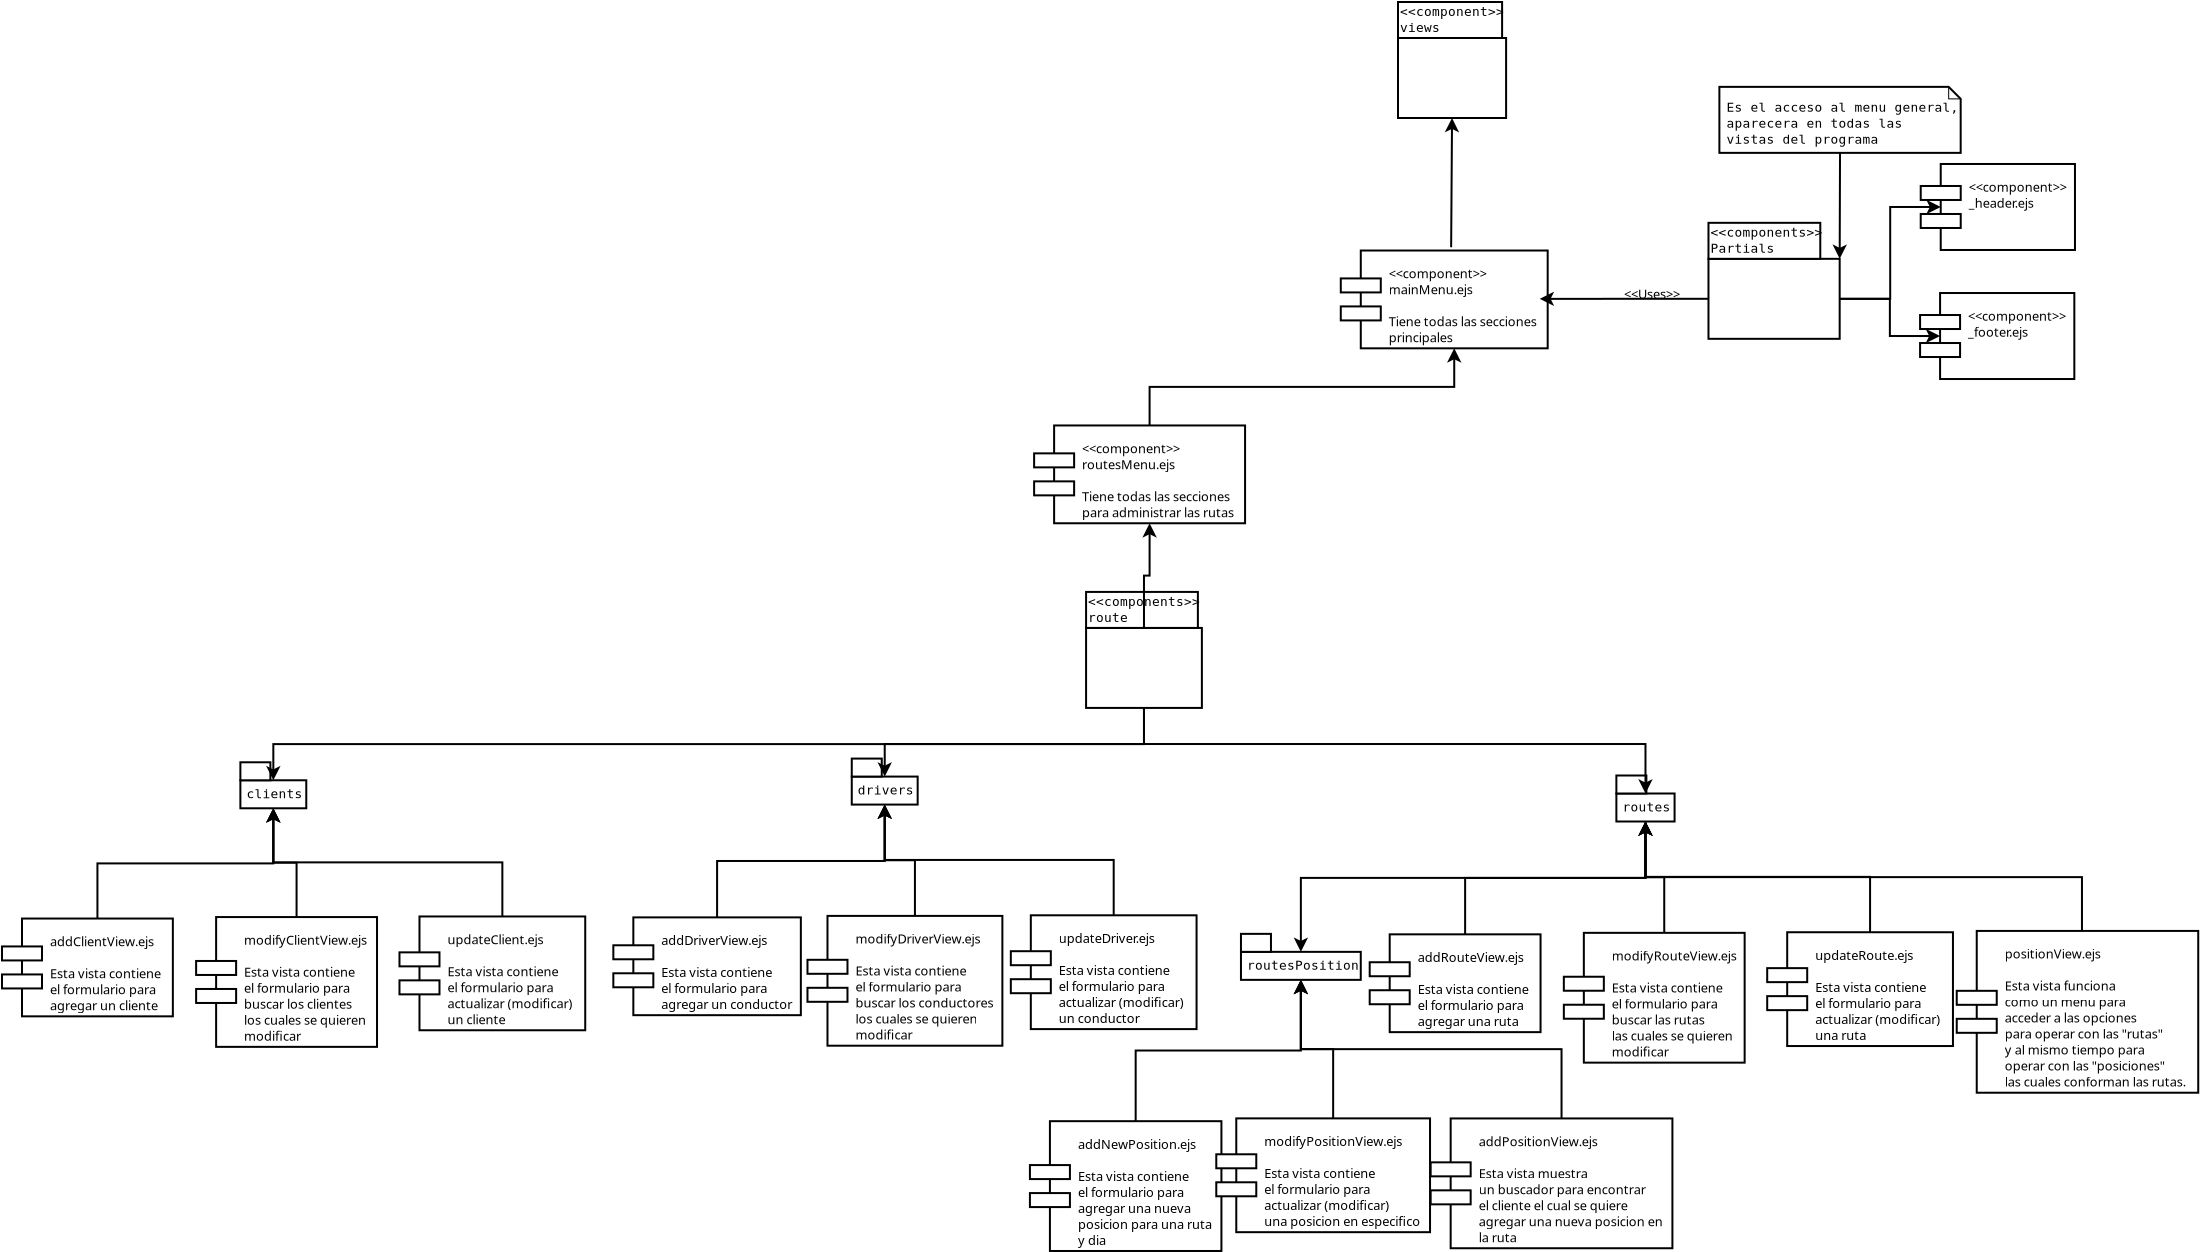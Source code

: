<?xml version="1.0" encoding="UTF-8"?>
<dia:diagram xmlns:dia="http://www.lysator.liu.se/~alla/dia/">
  <dia:layer name="Fondo" visible="true" active="true">
    <dia:object type="UML - Component" version="0" id="O0">
      <dia:attribute name="obj_pos">
        <dia:point val="37.63,5.132"/>
      </dia:attribute>
      <dia:attribute name="obj_bb">
        <dia:rectangle val="37.58,5.082;47.627,10.015"/>
      </dia:attribute>
      <dia:attribute name="meta">
        <dia:composite type="dict"/>
      </dia:attribute>
      <dia:attribute name="elem_corner">
        <dia:point val="37.63,5.132"/>
      </dia:attribute>
      <dia:attribute name="elem_width">
        <dia:real val="9.947"/>
      </dia:attribute>
      <dia:attribute name="elem_height">
        <dia:real val="4.832"/>
      </dia:attribute>
      <dia:attribute name="line_colour">
        <dia:color val="#000000"/>
      </dia:attribute>
      <dia:attribute name="fill_colour">
        <dia:color val="#ffffff"/>
      </dia:attribute>
      <dia:attribute name="stereotype">
        <dia:string>#component#</dia:string>
      </dia:attribute>
      <dia:attribute name="text">
        <dia:composite type="text">
          <dia:attribute name="string">
            <dia:string>#mainMenu.ejs

Tiene todas las secciones
principales#</dia:string>
          </dia:attribute>
          <dia:attribute name="font">
            <dia:font family="sans" style="0" name="Helvetica"/>
          </dia:attribute>
          <dia:attribute name="height">
            <dia:real val="0.8"/>
          </dia:attribute>
          <dia:attribute name="pos">
            <dia:point val="40.03,7.272"/>
          </dia:attribute>
          <dia:attribute name="color">
            <dia:color val="#000000"/>
          </dia:attribute>
          <dia:attribute name="alignment">
            <dia:enum val="0"/>
          </dia:attribute>
        </dia:composite>
      </dia:attribute>
    </dia:object>
    <dia:object type="Standard - ZigZagLine" version="1" id="O1">
      <dia:attribute name="obj_pos">
        <dia:point val="27.807,13.879"/>
      </dia:attribute>
      <dia:attribute name="obj_bb">
        <dia:rectangle val="27.757,9.853;43.465,13.929"/>
      </dia:attribute>
      <dia:attribute name="orth_points">
        <dia:point val="27.807,13.879"/>
        <dia:point val="27.807,11.922"/>
        <dia:point val="43.103,11.922"/>
        <dia:point val="43.103,9.965"/>
      </dia:attribute>
      <dia:attribute name="orth_orient">
        <dia:enum val="1"/>
        <dia:enum val="0"/>
        <dia:enum val="1"/>
      </dia:attribute>
      <dia:attribute name="autorouting">
        <dia:boolean val="true"/>
      </dia:attribute>
      <dia:attribute name="end_arrow">
        <dia:enum val="22"/>
      </dia:attribute>
      <dia:attribute name="end_arrow_length">
        <dia:real val="0.5"/>
      </dia:attribute>
      <dia:attribute name="end_arrow_width">
        <dia:real val="0.5"/>
      </dia:attribute>
      <dia:connections>
        <dia:connection handle="0" to="O18" connection="1"/>
        <dia:connection handle="1" to="O0" connection="6"/>
      </dia:connections>
    </dia:object>
    <dia:object type="UML - LargePackage" version="0" id="O2">
      <dia:attribute name="obj_pos">
        <dia:point val="56.015,5.547"/>
      </dia:attribute>
      <dia:attribute name="obj_bb">
        <dia:rectangle val="55.965,3.697;62.625,9.597"/>
      </dia:attribute>
      <dia:attribute name="meta">
        <dia:composite type="dict"/>
      </dia:attribute>
      <dia:attribute name="elem_corner">
        <dia:point val="56.015,5.547"/>
      </dia:attribute>
      <dia:attribute name="elem_width">
        <dia:real val="6.56"/>
      </dia:attribute>
      <dia:attribute name="elem_height">
        <dia:real val="4"/>
      </dia:attribute>
      <dia:attribute name="line_width">
        <dia:real val="0.1"/>
      </dia:attribute>
      <dia:attribute name="line_colour">
        <dia:color val="#000000"/>
      </dia:attribute>
      <dia:attribute name="fill_colour">
        <dia:color val="#ffffff"/>
      </dia:attribute>
      <dia:attribute name="text_colour">
        <dia:color val="#000000"/>
      </dia:attribute>
      <dia:attribute name="stereotype">
        <dia:string>#components#</dia:string>
      </dia:attribute>
      <dia:attribute name="name">
        <dia:string>#Partials#</dia:string>
      </dia:attribute>
    </dia:object>
    <dia:object type="Standard - ZigZagLine" version="1" id="O3">
      <dia:attribute name="obj_pos">
        <dia:point val="62.575,7.547"/>
      </dia:attribute>
      <dia:attribute name="obj_bb">
        <dia:rectangle val="62.525,2.593;67.739,7.597"/>
      </dia:attribute>
      <dia:attribute name="orth_points">
        <dia:point val="62.575,7.547"/>
        <dia:point val="65.101,7.547"/>
        <dia:point val="65.101,2.955"/>
        <dia:point val="67.627,2.955"/>
      </dia:attribute>
      <dia:attribute name="orth_orient">
        <dia:enum val="0"/>
        <dia:enum val="1"/>
        <dia:enum val="0"/>
      </dia:attribute>
      <dia:attribute name="autorouting">
        <dia:boolean val="true"/>
      </dia:attribute>
      <dia:attribute name="end_arrow">
        <dia:enum val="22"/>
      </dia:attribute>
      <dia:attribute name="end_arrow_length">
        <dia:real val="0.5"/>
      </dia:attribute>
      <dia:attribute name="end_arrow_width">
        <dia:real val="0.5"/>
      </dia:attribute>
      <dia:connections>
        <dia:connection handle="0" to="O2" connection="4"/>
        <dia:connection handle="1" to="O5" connection="3"/>
      </dia:connections>
    </dia:object>
    <dia:object type="Standard - ZigZagLine" version="1" id="O4">
      <dia:attribute name="obj_pos">
        <dia:point val="62.575,7.547"/>
      </dia:attribute>
      <dia:attribute name="obj_bb">
        <dia:rectangle val="62.525,7.497;67.707,9.769"/>
      </dia:attribute>
      <dia:attribute name="orth_points">
        <dia:point val="62.575,7.547"/>
        <dia:point val="65.085,7.547"/>
        <dia:point val="65.085,9.407"/>
        <dia:point val="67.595,9.407"/>
      </dia:attribute>
      <dia:attribute name="orth_orient">
        <dia:enum val="0"/>
        <dia:enum val="1"/>
        <dia:enum val="0"/>
      </dia:attribute>
      <dia:attribute name="autorouting">
        <dia:boolean val="true"/>
      </dia:attribute>
      <dia:attribute name="end_arrow">
        <dia:enum val="22"/>
      </dia:attribute>
      <dia:attribute name="end_arrow_length">
        <dia:real val="0.5"/>
      </dia:attribute>
      <dia:attribute name="end_arrow_width">
        <dia:real val="0.5"/>
      </dia:attribute>
      <dia:connections>
        <dia:connection handle="0" to="O2" connection="4"/>
        <dia:connection handle="1" to="O6" connection="3"/>
      </dia:connections>
    </dia:object>
    <dia:object type="UML - Component" version="0" id="O5">
      <dia:attribute name="obj_pos">
        <dia:point val="66.627,0.805"/>
      </dia:attribute>
      <dia:attribute name="obj_bb">
        <dia:rectangle val="66.577,0.755;74.487,5.155"/>
      </dia:attribute>
      <dia:attribute name="meta">
        <dia:composite type="dict"/>
      </dia:attribute>
      <dia:attribute name="elem_corner">
        <dia:point val="66.627,0.805"/>
      </dia:attribute>
      <dia:attribute name="elem_width">
        <dia:real val="7.81"/>
      </dia:attribute>
      <dia:attribute name="elem_height">
        <dia:real val="4.3"/>
      </dia:attribute>
      <dia:attribute name="line_colour">
        <dia:color val="#000000"/>
      </dia:attribute>
      <dia:attribute name="fill_colour">
        <dia:color val="#ffffff"/>
      </dia:attribute>
      <dia:attribute name="stereotype">
        <dia:string>#component#</dia:string>
      </dia:attribute>
      <dia:attribute name="text">
        <dia:composite type="text">
          <dia:attribute name="string">
            <dia:string>#_header.ejs#</dia:string>
          </dia:attribute>
          <dia:attribute name="font">
            <dia:font family="sans" style="0" name="Helvetica"/>
          </dia:attribute>
          <dia:attribute name="height">
            <dia:real val="0.8"/>
          </dia:attribute>
          <dia:attribute name="pos">
            <dia:point val="69.027,2.945"/>
          </dia:attribute>
          <dia:attribute name="color">
            <dia:color val="#000000"/>
          </dia:attribute>
          <dia:attribute name="alignment">
            <dia:enum val="0"/>
          </dia:attribute>
        </dia:composite>
      </dia:attribute>
    </dia:object>
    <dia:object type="UML - Component" version="0" id="O6">
      <dia:attribute name="obj_pos">
        <dia:point val="66.595,7.257"/>
      </dia:attribute>
      <dia:attribute name="obj_bb">
        <dia:rectangle val="66.545,7.207;74.455,11.607"/>
      </dia:attribute>
      <dia:attribute name="meta">
        <dia:composite type="dict"/>
      </dia:attribute>
      <dia:attribute name="elem_corner">
        <dia:point val="66.595,7.257"/>
      </dia:attribute>
      <dia:attribute name="elem_width">
        <dia:real val="7.81"/>
      </dia:attribute>
      <dia:attribute name="elem_height">
        <dia:real val="4.3"/>
      </dia:attribute>
      <dia:attribute name="line_colour">
        <dia:color val="#000000"/>
      </dia:attribute>
      <dia:attribute name="fill_colour">
        <dia:color val="#ffffff"/>
      </dia:attribute>
      <dia:attribute name="stereotype">
        <dia:string>#component#</dia:string>
      </dia:attribute>
      <dia:attribute name="text">
        <dia:composite type="text">
          <dia:attribute name="string">
            <dia:string>#_footer.ejs#</dia:string>
          </dia:attribute>
          <dia:attribute name="font">
            <dia:font family="sans" style="0" name="Helvetica"/>
          </dia:attribute>
          <dia:attribute name="height">
            <dia:real val="0.8"/>
          </dia:attribute>
          <dia:attribute name="pos">
            <dia:point val="68.995,9.397"/>
          </dia:attribute>
          <dia:attribute name="color">
            <dia:color val="#000000"/>
          </dia:attribute>
          <dia:attribute name="alignment">
            <dia:enum val="0"/>
          </dia:attribute>
        </dia:composite>
      </dia:attribute>
    </dia:object>
    <dia:object type="Standard - Line" version="0" id="O7">
      <dia:attribute name="obj_pos">
        <dia:point val="56.015,7.547"/>
      </dia:attribute>
      <dia:attribute name="obj_bb">
        <dia:rectangle val="47.465,7.186;56.065,7.91"/>
      </dia:attribute>
      <dia:attribute name="conn_endpoints">
        <dia:point val="56.015,7.547"/>
        <dia:point val="47.577,7.548"/>
      </dia:attribute>
      <dia:attribute name="numcp">
        <dia:int val="1"/>
      </dia:attribute>
      <dia:attribute name="end_arrow">
        <dia:enum val="22"/>
      </dia:attribute>
      <dia:attribute name="end_arrow_length">
        <dia:real val="0.5"/>
      </dia:attribute>
      <dia:attribute name="end_arrow_width">
        <dia:real val="0.5"/>
      </dia:attribute>
      <dia:connections>
        <dia:connection handle="0" to="O2" connection="3"/>
        <dia:connection handle="1" to="O0" connection="4"/>
      </dia:connections>
    </dia:object>
    <dia:object type="UML - Note" version="0" id="O8">
      <dia:attribute name="obj_pos">
        <dia:point val="56.56,-3.05"/>
      </dia:attribute>
      <dia:attribute name="obj_bb">
        <dia:rectangle val="56.51,-3.1;68.675,0.3"/>
      </dia:attribute>
      <dia:attribute name="meta">
        <dia:composite type="dict"/>
      </dia:attribute>
      <dia:attribute name="elem_corner">
        <dia:point val="56.56,-3.05"/>
      </dia:attribute>
      <dia:attribute name="elem_width">
        <dia:real val="12.065"/>
      </dia:attribute>
      <dia:attribute name="elem_height">
        <dia:real val="3.3"/>
      </dia:attribute>
      <dia:attribute name="line_width">
        <dia:real val="0.1"/>
      </dia:attribute>
      <dia:attribute name="line_colour">
        <dia:color val="#000000"/>
      </dia:attribute>
      <dia:attribute name="fill_colour">
        <dia:color val="#ffffff"/>
      </dia:attribute>
      <dia:attribute name="text">
        <dia:composite type="text">
          <dia:attribute name="string">
            <dia:string>#Es el acceso al menu general,
aparecera en todas las 
vistas del programa#</dia:string>
          </dia:attribute>
          <dia:attribute name="font">
            <dia:font family="monospace" style="0" name="Courier"/>
          </dia:attribute>
          <dia:attribute name="height">
            <dia:real val="0.8"/>
          </dia:attribute>
          <dia:attribute name="pos">
            <dia:point val="56.91,-1.868"/>
          </dia:attribute>
          <dia:attribute name="color">
            <dia:color val="#000000"/>
          </dia:attribute>
          <dia:attribute name="alignment">
            <dia:enum val="0"/>
          </dia:attribute>
        </dia:composite>
      </dia:attribute>
    </dia:object>
    <dia:object type="Standard - Line" version="0" id="O9">
      <dia:attribute name="obj_pos">
        <dia:point val="62.592,0.25"/>
      </dia:attribute>
      <dia:attribute name="obj_bb">
        <dia:rectangle val="62.215,0.2;62.939,5.659"/>
      </dia:attribute>
      <dia:attribute name="conn_endpoints">
        <dia:point val="62.592,0.25"/>
        <dia:point val="62.575,5.547"/>
      </dia:attribute>
      <dia:attribute name="numcp">
        <dia:int val="1"/>
      </dia:attribute>
      <dia:attribute name="end_arrow">
        <dia:enum val="22"/>
      </dia:attribute>
      <dia:attribute name="end_arrow_length">
        <dia:real val="0.5"/>
      </dia:attribute>
      <dia:attribute name="end_arrow_width">
        <dia:real val="0.5"/>
      </dia:attribute>
      <dia:connections>
        <dia:connection handle="0" to="O8" connection="6"/>
        <dia:connection handle="1" to="O2" connection="2"/>
      </dia:connections>
    </dia:object>
    <dia:object type="UML - LargePackage" version="0" id="O10">
      <dia:attribute name="obj_pos">
        <dia:point val="24.895,24.002"/>
      </dia:attribute>
      <dia:attribute name="obj_bb">
        <dia:rectangle val="24.845,22.152;30.735,28.052"/>
      </dia:attribute>
      <dia:attribute name="meta">
        <dia:composite type="dict"/>
      </dia:attribute>
      <dia:attribute name="elem_corner">
        <dia:point val="24.895,24.002"/>
      </dia:attribute>
      <dia:attribute name="elem_width">
        <dia:real val="5.79"/>
      </dia:attribute>
      <dia:attribute name="elem_height">
        <dia:real val="4"/>
      </dia:attribute>
      <dia:attribute name="line_width">
        <dia:real val="0.1"/>
      </dia:attribute>
      <dia:attribute name="line_colour">
        <dia:color val="#000000"/>
      </dia:attribute>
      <dia:attribute name="fill_colour">
        <dia:color val="#ffffff"/>
      </dia:attribute>
      <dia:attribute name="text_colour">
        <dia:color val="#000000"/>
      </dia:attribute>
      <dia:attribute name="stereotype">
        <dia:string>#components#</dia:string>
      </dia:attribute>
      <dia:attribute name="name">
        <dia:string>#route#</dia:string>
      </dia:attribute>
    </dia:object>
    <dia:object type="Standard - Text" version="1" id="O11">
      <dia:attribute name="obj_pos">
        <dia:point val="51.796,7.548"/>
      </dia:attribute>
      <dia:attribute name="obj_bb">
        <dia:rectangle val="51.796,6.908;54.983,7.68"/>
      </dia:attribute>
      <dia:attribute name="text">
        <dia:composite type="text">
          <dia:attribute name="string">
            <dia:string>#&lt;&lt;Uses&gt;&gt;#</dia:string>
          </dia:attribute>
          <dia:attribute name="font">
            <dia:font family="sans" style="0" name="Helvetica"/>
          </dia:attribute>
          <dia:attribute name="height">
            <dia:real val="0.8"/>
          </dia:attribute>
          <dia:attribute name="pos">
            <dia:point val="51.796,7.548"/>
          </dia:attribute>
          <dia:attribute name="color">
            <dia:color val="#000000"/>
          </dia:attribute>
          <dia:attribute name="alignment">
            <dia:enum val="0"/>
          </dia:attribute>
        </dia:composite>
      </dia:attribute>
      <dia:attribute name="valign">
        <dia:enum val="3"/>
      </dia:attribute>
      <dia:connections>
        <dia:connection handle="0" to="O7" connection="0"/>
      </dia:connections>
    </dia:object>
    <dia:object type="UML - SmallPackage" version="0" id="O12">
      <dia:attribute name="obj_pos">
        <dia:point val="-17.39,31.62"/>
      </dia:attribute>
      <dia:attribute name="obj_bb">
        <dia:rectangle val="-17.44,30.67;-14.045,33.07"/>
      </dia:attribute>
      <dia:attribute name="meta">
        <dia:composite type="dict"/>
      </dia:attribute>
      <dia:attribute name="elem_corner">
        <dia:point val="-17.39,31.62"/>
      </dia:attribute>
      <dia:attribute name="elem_width">
        <dia:real val="3.295"/>
      </dia:attribute>
      <dia:attribute name="elem_height">
        <dia:real val="1.4"/>
      </dia:attribute>
      <dia:attribute name="line_width">
        <dia:real val="0.1"/>
      </dia:attribute>
      <dia:attribute name="line_colour">
        <dia:color val="#000000"/>
      </dia:attribute>
      <dia:attribute name="fill_colour">
        <dia:color val="#ffffff"/>
      </dia:attribute>
      <dia:attribute name="stereotype">
        <dia:string>##</dia:string>
      </dia:attribute>
      <dia:attribute name="text">
        <dia:composite type="text">
          <dia:attribute name="string">
            <dia:string>#clients#</dia:string>
          </dia:attribute>
          <dia:attribute name="font">
            <dia:font family="monospace" style="0" name="Courier"/>
          </dia:attribute>
          <dia:attribute name="height">
            <dia:real val="0.8"/>
          </dia:attribute>
          <dia:attribute name="pos">
            <dia:point val="-17.09,32.452"/>
          </dia:attribute>
          <dia:attribute name="color">
            <dia:color val="#000000"/>
          </dia:attribute>
          <dia:attribute name="alignment">
            <dia:enum val="0"/>
          </dia:attribute>
        </dia:composite>
      </dia:attribute>
    </dia:object>
    <dia:object type="Standard - ZigZagLine" version="1" id="O13">
      <dia:attribute name="obj_pos">
        <dia:point val="27.79,28.002"/>
      </dia:attribute>
      <dia:attribute name="obj_bb">
        <dia:rectangle val="-16.104,27.952;27.84,31.732"/>
      </dia:attribute>
      <dia:attribute name="orth_points">
        <dia:point val="27.79,28.002"/>
        <dia:point val="27.79,29.811"/>
        <dia:point val="-15.742,29.811"/>
        <dia:point val="-15.742,31.62"/>
      </dia:attribute>
      <dia:attribute name="orth_orient">
        <dia:enum val="1"/>
        <dia:enum val="0"/>
        <dia:enum val="1"/>
      </dia:attribute>
      <dia:attribute name="autorouting">
        <dia:boolean val="true"/>
      </dia:attribute>
      <dia:attribute name="end_arrow">
        <dia:enum val="22"/>
      </dia:attribute>
      <dia:attribute name="end_arrow_length">
        <dia:real val="0.5"/>
      </dia:attribute>
      <dia:attribute name="end_arrow_width">
        <dia:real val="0.5"/>
      </dia:attribute>
      <dia:connections>
        <dia:connection handle="0" to="O10" connection="6"/>
        <dia:connection handle="1" to="O12" connection="1"/>
      </dia:connections>
    </dia:object>
    <dia:object type="UML - SmallPackage" version="0" id="O14">
      <dia:attribute name="obj_pos">
        <dia:point val="13.179,31.435"/>
      </dia:attribute>
      <dia:attribute name="obj_bb">
        <dia:rectangle val="13.129,30.485;16.524,32.885"/>
      </dia:attribute>
      <dia:attribute name="meta">
        <dia:composite type="dict"/>
      </dia:attribute>
      <dia:attribute name="elem_corner">
        <dia:point val="13.179,31.435"/>
      </dia:attribute>
      <dia:attribute name="elem_width">
        <dia:real val="3.295"/>
      </dia:attribute>
      <dia:attribute name="elem_height">
        <dia:real val="1.4"/>
      </dia:attribute>
      <dia:attribute name="line_width">
        <dia:real val="0.1"/>
      </dia:attribute>
      <dia:attribute name="line_colour">
        <dia:color val="#000000"/>
      </dia:attribute>
      <dia:attribute name="fill_colour">
        <dia:color val="#ffffff"/>
      </dia:attribute>
      <dia:attribute name="stereotype">
        <dia:string>##</dia:string>
      </dia:attribute>
      <dia:attribute name="text">
        <dia:composite type="text">
          <dia:attribute name="string">
            <dia:string>#drivers#</dia:string>
          </dia:attribute>
          <dia:attribute name="font">
            <dia:font family="monospace" style="0" name="Courier"/>
          </dia:attribute>
          <dia:attribute name="height">
            <dia:real val="0.8"/>
          </dia:attribute>
          <dia:attribute name="pos">
            <dia:point val="13.479,32.268"/>
          </dia:attribute>
          <dia:attribute name="color">
            <dia:color val="#000000"/>
          </dia:attribute>
          <dia:attribute name="alignment">
            <dia:enum val="0"/>
          </dia:attribute>
        </dia:composite>
      </dia:attribute>
    </dia:object>
    <dia:object type="UML - SmallPackage" version="0" id="O15">
      <dia:attribute name="obj_pos">
        <dia:point val="51.41,32.281"/>
      </dia:attribute>
      <dia:attribute name="obj_bb">
        <dia:rectangle val="51.36,31.331;54.37,33.731"/>
      </dia:attribute>
      <dia:attribute name="meta">
        <dia:composite type="dict"/>
      </dia:attribute>
      <dia:attribute name="elem_corner">
        <dia:point val="51.41,32.281"/>
      </dia:attribute>
      <dia:attribute name="elem_width">
        <dia:real val="2.91"/>
      </dia:attribute>
      <dia:attribute name="elem_height">
        <dia:real val="1.4"/>
      </dia:attribute>
      <dia:attribute name="line_width">
        <dia:real val="0.1"/>
      </dia:attribute>
      <dia:attribute name="line_colour">
        <dia:color val="#000000"/>
      </dia:attribute>
      <dia:attribute name="fill_colour">
        <dia:color val="#ffffff"/>
      </dia:attribute>
      <dia:attribute name="stereotype">
        <dia:string>##</dia:string>
      </dia:attribute>
      <dia:attribute name="text">
        <dia:composite type="text">
          <dia:attribute name="string">
            <dia:string>#routes#</dia:string>
          </dia:attribute>
          <dia:attribute name="font">
            <dia:font family="monospace" style="0" name="Courier"/>
          </dia:attribute>
          <dia:attribute name="height">
            <dia:real val="0.8"/>
          </dia:attribute>
          <dia:attribute name="pos">
            <dia:point val="51.71,33.113"/>
          </dia:attribute>
          <dia:attribute name="color">
            <dia:color val="#000000"/>
          </dia:attribute>
          <dia:attribute name="alignment">
            <dia:enum val="0"/>
          </dia:attribute>
        </dia:composite>
      </dia:attribute>
    </dia:object>
    <dia:object type="Standard - ZigZagLine" version="1" id="O16">
      <dia:attribute name="obj_pos">
        <dia:point val="27.79,28.002"/>
      </dia:attribute>
      <dia:attribute name="obj_bb">
        <dia:rectangle val="27.74,27.952;53.227,32.392"/>
      </dia:attribute>
      <dia:attribute name="orth_points">
        <dia:point val="27.79,28.002"/>
        <dia:point val="27.79,29.807"/>
        <dia:point val="52.865,29.807"/>
        <dia:point val="52.865,32.281"/>
      </dia:attribute>
      <dia:attribute name="orth_orient">
        <dia:enum val="1"/>
        <dia:enum val="0"/>
        <dia:enum val="1"/>
      </dia:attribute>
      <dia:attribute name="autorouting">
        <dia:boolean val="false"/>
      </dia:attribute>
      <dia:attribute name="end_arrow">
        <dia:enum val="22"/>
      </dia:attribute>
      <dia:attribute name="end_arrow_length">
        <dia:real val="0.5"/>
      </dia:attribute>
      <dia:attribute name="end_arrow_width">
        <dia:real val="0.5"/>
      </dia:attribute>
      <dia:connections>
        <dia:connection handle="0" to="O10" connection="6"/>
        <dia:connection handle="1" to="O15" connection="1"/>
      </dia:connections>
    </dia:object>
    <dia:object type="Standard - ZigZagLine" version="1" id="O17">
      <dia:attribute name="obj_pos">
        <dia:point val="27.79,28.002"/>
      </dia:attribute>
      <dia:attribute name="obj_bb">
        <dia:rectangle val="14.465,27.952;27.84,31.547"/>
      </dia:attribute>
      <dia:attribute name="orth_points">
        <dia:point val="27.79,28.002"/>
        <dia:point val="27.79,29.807"/>
        <dia:point val="14.827,29.807"/>
        <dia:point val="14.827,31.435"/>
      </dia:attribute>
      <dia:attribute name="orth_orient">
        <dia:enum val="1"/>
        <dia:enum val="0"/>
        <dia:enum val="1"/>
      </dia:attribute>
      <dia:attribute name="autorouting">
        <dia:boolean val="false"/>
      </dia:attribute>
      <dia:attribute name="end_arrow">
        <dia:enum val="22"/>
      </dia:attribute>
      <dia:attribute name="end_arrow_length">
        <dia:real val="0.5"/>
      </dia:attribute>
      <dia:attribute name="end_arrow_width">
        <dia:real val="0.5"/>
      </dia:attribute>
      <dia:connections>
        <dia:connection handle="0" to="O10" connection="6"/>
        <dia:connection handle="1" to="O14" connection="1"/>
      </dia:connections>
    </dia:object>
    <dia:object type="UML - Component" version="0" id="O18">
      <dia:attribute name="obj_pos">
        <dia:point val="22.297,13.879"/>
      </dia:attribute>
      <dia:attribute name="obj_bb">
        <dia:rectangle val="22.247,13.829;32.367,18.762"/>
      </dia:attribute>
      <dia:attribute name="meta">
        <dia:composite type="dict"/>
      </dia:attribute>
      <dia:attribute name="elem_corner">
        <dia:point val="22.297,13.879"/>
      </dia:attribute>
      <dia:attribute name="elem_width">
        <dia:real val="10.02"/>
      </dia:attribute>
      <dia:attribute name="elem_height">
        <dia:real val="4.832"/>
      </dia:attribute>
      <dia:attribute name="line_colour">
        <dia:color val="#000000"/>
      </dia:attribute>
      <dia:attribute name="fill_colour">
        <dia:color val="#ffffff"/>
      </dia:attribute>
      <dia:attribute name="stereotype">
        <dia:string>#component#</dia:string>
      </dia:attribute>
      <dia:attribute name="text">
        <dia:composite type="text">
          <dia:attribute name="string">
            <dia:string>#routesMenu.ejs

Tiene todas las secciones
para administrar las rutas#</dia:string>
          </dia:attribute>
          <dia:attribute name="font">
            <dia:font family="sans" style="0" name="Helvetica"/>
          </dia:attribute>
          <dia:attribute name="height">
            <dia:real val="0.8"/>
          </dia:attribute>
          <dia:attribute name="pos">
            <dia:point val="24.697,16.019"/>
          </dia:attribute>
          <dia:attribute name="color">
            <dia:color val="#000000"/>
          </dia:attribute>
          <dia:attribute name="alignment">
            <dia:enum val="0"/>
          </dia:attribute>
        </dia:composite>
      </dia:attribute>
    </dia:object>
    <dia:object type="Standard - ZigZagLine" version="1" id="O19">
      <dia:attribute name="obj_pos">
        <dia:point val="27.79,24.002"/>
      </dia:attribute>
      <dia:attribute name="obj_bb">
        <dia:rectangle val="27.445,18.6;28.169,24.052"/>
      </dia:attribute>
      <dia:attribute name="orth_points">
        <dia:point val="27.79,24.002"/>
        <dia:point val="27.79,21.357"/>
        <dia:point val="27.807,21.357"/>
        <dia:point val="27.807,18.712"/>
      </dia:attribute>
      <dia:attribute name="orth_orient">
        <dia:enum val="1"/>
        <dia:enum val="0"/>
        <dia:enum val="1"/>
      </dia:attribute>
      <dia:attribute name="autorouting">
        <dia:boolean val="true"/>
      </dia:attribute>
      <dia:attribute name="end_arrow">
        <dia:enum val="22"/>
      </dia:attribute>
      <dia:attribute name="end_arrow_length">
        <dia:real val="0.5"/>
      </dia:attribute>
      <dia:attribute name="end_arrow_width">
        <dia:real val="0.5"/>
      </dia:attribute>
      <dia:connections>
        <dia:connection handle="0" to="O10" connection="1"/>
        <dia:connection handle="1" to="O18" connection="6"/>
      </dia:connections>
    </dia:object>
    <dia:object type="UML - Component" version="0" id="O20">
      <dia:attribute name="obj_pos">
        <dia:point val="-29.309,38.533"/>
      </dia:attribute>
      <dia:attribute name="obj_bb">
        <dia:rectangle val="-29.36,38.483;-20.967,43.416"/>
      </dia:attribute>
      <dia:attribute name="meta">
        <dia:composite type="dict"/>
      </dia:attribute>
      <dia:attribute name="elem_corner">
        <dia:point val="-29.309,38.533"/>
      </dia:attribute>
      <dia:attribute name="elem_width">
        <dia:real val="8.293"/>
      </dia:attribute>
      <dia:attribute name="elem_height">
        <dia:real val="4.832"/>
      </dia:attribute>
      <dia:attribute name="line_colour">
        <dia:color val="#000000"/>
      </dia:attribute>
      <dia:attribute name="fill_colour">
        <dia:color val="#ffffff"/>
      </dia:attribute>
      <dia:attribute name="stereotype">
        <dia:string>##</dia:string>
      </dia:attribute>
      <dia:attribute name="text">
        <dia:composite type="text">
          <dia:attribute name="string">
            <dia:string>#addClientView.ejs

Esta vista contiene 
el formulario para 
agregar un cliente#</dia:string>
          </dia:attribute>
          <dia:attribute name="font">
            <dia:font family="sans" style="0" name="Helvetica"/>
          </dia:attribute>
          <dia:attribute name="height">
            <dia:real val="0.8"/>
          </dia:attribute>
          <dia:attribute name="pos">
            <dia:point val="-26.91,39.873"/>
          </dia:attribute>
          <dia:attribute name="color">
            <dia:color val="#000000"/>
          </dia:attribute>
          <dia:attribute name="alignment">
            <dia:enum val="0"/>
          </dia:attribute>
        </dia:composite>
      </dia:attribute>
    </dia:object>
    <dia:object type="Standard - ZigZagLine" version="1" id="O21">
      <dia:attribute name="obj_pos">
        <dia:point val="-24.663,38.533"/>
      </dia:attribute>
      <dia:attribute name="obj_bb">
        <dia:rectangle val="-24.713,32.908;-15.38,38.584"/>
      </dia:attribute>
      <dia:attribute name="orth_points">
        <dia:point val="-24.663,38.533"/>
        <dia:point val="-24.663,35.777"/>
        <dia:point val="-15.742,35.777"/>
        <dia:point val="-15.742,33.02"/>
      </dia:attribute>
      <dia:attribute name="orth_orient">
        <dia:enum val="1"/>
        <dia:enum val="0"/>
        <dia:enum val="1"/>
      </dia:attribute>
      <dia:attribute name="autorouting">
        <dia:boolean val="true"/>
      </dia:attribute>
      <dia:attribute name="end_arrow">
        <dia:enum val="22"/>
      </dia:attribute>
      <dia:attribute name="end_arrow_length">
        <dia:real val="0.5"/>
      </dia:attribute>
      <dia:attribute name="end_arrow_width">
        <dia:real val="0.5"/>
      </dia:attribute>
      <dia:connections>
        <dia:connection handle="0" to="O20" connection="1"/>
        <dia:connection handle="1" to="O12" connection="6"/>
      </dia:connections>
    </dia:object>
    <dia:object type="UML - Component" version="0" id="O22">
      <dia:attribute name="obj_pos">
        <dia:point val="-19.603,38.459"/>
      </dia:attribute>
      <dia:attribute name="obj_bb">
        <dia:rectangle val="-19.653,38.409;-10.87,44.941"/>
      </dia:attribute>
      <dia:attribute name="meta">
        <dia:composite type="dict"/>
      </dia:attribute>
      <dia:attribute name="elem_corner">
        <dia:point val="-19.603,38.459"/>
      </dia:attribute>
      <dia:attribute name="elem_width">
        <dia:real val="8.683"/>
      </dia:attribute>
      <dia:attribute name="elem_height">
        <dia:real val="6.433"/>
      </dia:attribute>
      <dia:attribute name="line_colour">
        <dia:color val="#000000"/>
      </dia:attribute>
      <dia:attribute name="fill_colour">
        <dia:color val="#ffffff"/>
      </dia:attribute>
      <dia:attribute name="stereotype">
        <dia:string>##</dia:string>
      </dia:attribute>
      <dia:attribute name="text">
        <dia:composite type="text">
          <dia:attribute name="string">
            <dia:string>#modifyClientView.ejs

Esta vista contiene 
el formulario para 
buscar los clientes
los cuales se quieren
modificar#</dia:string>
          </dia:attribute>
          <dia:attribute name="font">
            <dia:font family="sans" style="0" name="Helvetica"/>
          </dia:attribute>
          <dia:attribute name="height">
            <dia:real val="0.8"/>
          </dia:attribute>
          <dia:attribute name="pos">
            <dia:point val="-17.203,39.799"/>
          </dia:attribute>
          <dia:attribute name="color">
            <dia:color val="#000000"/>
          </dia:attribute>
          <dia:attribute name="alignment">
            <dia:enum val="0"/>
          </dia:attribute>
        </dia:composite>
      </dia:attribute>
    </dia:object>
    <dia:object type="Standard - ZigZagLine" version="1" id="O23">
      <dia:attribute name="obj_pos">
        <dia:point val="-14.761,38.459"/>
      </dia:attribute>
      <dia:attribute name="obj_bb">
        <dia:rectangle val="-16.104,32.908;-14.711,38.509"/>
      </dia:attribute>
      <dia:attribute name="orth_points">
        <dia:point val="-14.761,38.459"/>
        <dia:point val="-14.761,35.739"/>
        <dia:point val="-15.742,35.739"/>
        <dia:point val="-15.742,33.02"/>
      </dia:attribute>
      <dia:attribute name="orth_orient">
        <dia:enum val="1"/>
        <dia:enum val="0"/>
        <dia:enum val="1"/>
      </dia:attribute>
      <dia:attribute name="autorouting">
        <dia:boolean val="true"/>
      </dia:attribute>
      <dia:attribute name="end_arrow">
        <dia:enum val="22"/>
      </dia:attribute>
      <dia:attribute name="end_arrow_length">
        <dia:real val="0.5"/>
      </dia:attribute>
      <dia:attribute name="end_arrow_width">
        <dia:real val="0.5"/>
      </dia:attribute>
      <dia:connections>
        <dia:connection handle="0" to="O22" connection="1"/>
        <dia:connection handle="1" to="O12" connection="6"/>
      </dia:connections>
    </dia:object>
    <dia:object type="UML - Component" version="0" id="O24">
      <dia:attribute name="obj_pos">
        <dia:point val="-9.435,38.429"/>
      </dia:attribute>
      <dia:attribute name="obj_bb">
        <dia:rectangle val="-9.485,38.379;-0.413,44.111"/>
      </dia:attribute>
      <dia:attribute name="meta">
        <dia:composite type="dict"/>
      </dia:attribute>
      <dia:attribute name="elem_corner">
        <dia:point val="-9.435,38.429"/>
      </dia:attribute>
      <dia:attribute name="elem_width">
        <dia:real val="8.973"/>
      </dia:attribute>
      <dia:attribute name="elem_height">
        <dia:real val="5.633"/>
      </dia:attribute>
      <dia:attribute name="line_colour">
        <dia:color val="#000000"/>
      </dia:attribute>
      <dia:attribute name="fill_colour">
        <dia:color val="#ffffff"/>
      </dia:attribute>
      <dia:attribute name="stereotype">
        <dia:string>##</dia:string>
      </dia:attribute>
      <dia:attribute name="text">
        <dia:composite type="text">
          <dia:attribute name="string">
            <dia:string>#updateClient.ejs

Esta vista contiene 
el formulario para 
actualizar (modificar) 
un cliente#</dia:string>
          </dia:attribute>
          <dia:attribute name="font">
            <dia:font family="sans" style="0" name="Helvetica"/>
          </dia:attribute>
          <dia:attribute name="height">
            <dia:real val="0.8"/>
          </dia:attribute>
          <dia:attribute name="pos">
            <dia:point val="-7.035,39.769"/>
          </dia:attribute>
          <dia:attribute name="color">
            <dia:color val="#000000"/>
          </dia:attribute>
          <dia:attribute name="alignment">
            <dia:enum val="0"/>
          </dia:attribute>
        </dia:composite>
      </dia:attribute>
    </dia:object>
    <dia:object type="Standard - ZigZagLine" version="1" id="O25">
      <dia:attribute name="obj_pos">
        <dia:point val="-4.449,38.429"/>
      </dia:attribute>
      <dia:attribute name="obj_bb">
        <dia:rectangle val="-16.104,32.908;-4.399,38.479"/>
      </dia:attribute>
      <dia:attribute name="orth_points">
        <dia:point val="-4.449,38.429"/>
        <dia:point val="-4.449,35.724"/>
        <dia:point val="-15.742,35.724"/>
        <dia:point val="-15.742,33.02"/>
      </dia:attribute>
      <dia:attribute name="orth_orient">
        <dia:enum val="1"/>
        <dia:enum val="0"/>
        <dia:enum val="1"/>
      </dia:attribute>
      <dia:attribute name="autorouting">
        <dia:boolean val="true"/>
      </dia:attribute>
      <dia:attribute name="end_arrow">
        <dia:enum val="22"/>
      </dia:attribute>
      <dia:attribute name="end_arrow_length">
        <dia:real val="0.5"/>
      </dia:attribute>
      <dia:attribute name="end_arrow_width">
        <dia:real val="0.5"/>
      </dia:attribute>
      <dia:connections>
        <dia:connection handle="0" to="O24" connection="1"/>
        <dia:connection handle="1" to="O12" connection="6"/>
      </dia:connections>
    </dia:object>
    <dia:object type="UML - Component" version="0" id="O26">
      <dia:attribute name="obj_pos">
        <dia:point val="1.258,38.475"/>
      </dia:attribute>
      <dia:attribute name="obj_bb">
        <dia:rectangle val="1.208,38.425;10.201,43.358"/>
      </dia:attribute>
      <dia:attribute name="meta">
        <dia:composite type="dict"/>
      </dia:attribute>
      <dia:attribute name="elem_corner">
        <dia:point val="1.258,38.475"/>
      </dia:attribute>
      <dia:attribute name="elem_width">
        <dia:real val="8.892"/>
      </dia:attribute>
      <dia:attribute name="elem_height">
        <dia:real val="4.832"/>
      </dia:attribute>
      <dia:attribute name="line_colour">
        <dia:color val="#000000"/>
      </dia:attribute>
      <dia:attribute name="fill_colour">
        <dia:color val="#ffffff"/>
      </dia:attribute>
      <dia:attribute name="stereotype">
        <dia:string>##</dia:string>
      </dia:attribute>
      <dia:attribute name="text">
        <dia:composite type="text">
          <dia:attribute name="string">
            <dia:string>#addDriverView.ejs

Esta vista contiene 
el formulario para 
agregar un conductor#</dia:string>
          </dia:attribute>
          <dia:attribute name="font">
            <dia:font family="sans" style="0" name="Helvetica"/>
          </dia:attribute>
          <dia:attribute name="height">
            <dia:real val="0.8"/>
          </dia:attribute>
          <dia:attribute name="pos">
            <dia:point val="3.658,39.815"/>
          </dia:attribute>
          <dia:attribute name="color">
            <dia:color val="#000000"/>
          </dia:attribute>
          <dia:attribute name="alignment">
            <dia:enum val="0"/>
          </dia:attribute>
        </dia:composite>
      </dia:attribute>
    </dia:object>
    <dia:object type="Standard - ZigZagLine" version="1" id="O27">
      <dia:attribute name="obj_pos">
        <dia:point val="6.204,38.475"/>
      </dia:attribute>
      <dia:attribute name="obj_bb">
        <dia:rectangle val="6.154,32.723;15.189,38.525"/>
      </dia:attribute>
      <dia:attribute name="orth_points">
        <dia:point val="6.204,38.475"/>
        <dia:point val="6.204,35.655"/>
        <dia:point val="14.827,35.655"/>
        <dia:point val="14.827,32.835"/>
      </dia:attribute>
      <dia:attribute name="orth_orient">
        <dia:enum val="1"/>
        <dia:enum val="0"/>
        <dia:enum val="1"/>
      </dia:attribute>
      <dia:attribute name="autorouting">
        <dia:boolean val="true"/>
      </dia:attribute>
      <dia:attribute name="end_arrow">
        <dia:enum val="22"/>
      </dia:attribute>
      <dia:attribute name="end_arrow_length">
        <dia:real val="0.5"/>
      </dia:attribute>
      <dia:attribute name="end_arrow_width">
        <dia:real val="0.5"/>
      </dia:attribute>
      <dia:connections>
        <dia:connection handle="0" to="O26" connection="1"/>
        <dia:connection handle="1" to="O14" connection="6"/>
      </dia:connections>
    </dia:object>
    <dia:object type="UML - Component" version="0" id="O28">
      <dia:attribute name="obj_pos">
        <dia:point val="10.965,38.401"/>
      </dia:attribute>
      <dia:attribute name="obj_bb">
        <dia:rectangle val="10.915,38.351;20.275,44.883"/>
      </dia:attribute>
      <dia:attribute name="meta">
        <dia:composite type="dict"/>
      </dia:attribute>
      <dia:attribute name="elem_corner">
        <dia:point val="10.965,38.401"/>
      </dia:attribute>
      <dia:attribute name="elem_width">
        <dia:real val="9.26"/>
      </dia:attribute>
      <dia:attribute name="elem_height">
        <dia:real val="6.433"/>
      </dia:attribute>
      <dia:attribute name="line_colour">
        <dia:color val="#000000"/>
      </dia:attribute>
      <dia:attribute name="fill_colour">
        <dia:color val="#ffffff"/>
      </dia:attribute>
      <dia:attribute name="stereotype">
        <dia:string>##</dia:string>
      </dia:attribute>
      <dia:attribute name="text">
        <dia:composite type="text">
          <dia:attribute name="string">
            <dia:string>#modifyDriverView.ejs

Esta vista contiene 
el formulario para 
buscar los conductores
los cuales se quieren
modificar#</dia:string>
          </dia:attribute>
          <dia:attribute name="font">
            <dia:font family="sans" style="0" name="Helvetica"/>
          </dia:attribute>
          <dia:attribute name="height">
            <dia:real val="0.8"/>
          </dia:attribute>
          <dia:attribute name="pos">
            <dia:point val="13.365,39.741"/>
          </dia:attribute>
          <dia:attribute name="color">
            <dia:color val="#000000"/>
          </dia:attribute>
          <dia:attribute name="alignment">
            <dia:enum val="0"/>
          </dia:attribute>
        </dia:composite>
      </dia:attribute>
    </dia:object>
    <dia:object type="Standard - ZigZagLine" version="1" id="O29">
      <dia:attribute name="obj_pos">
        <dia:point val="16.095,38.401"/>
      </dia:attribute>
      <dia:attribute name="obj_bb">
        <dia:rectangle val="14.465,32.723;16.145,38.451"/>
      </dia:attribute>
      <dia:attribute name="orth_points">
        <dia:point val="16.095,38.401"/>
        <dia:point val="16.095,35.618"/>
        <dia:point val="14.827,35.618"/>
        <dia:point val="14.827,32.835"/>
      </dia:attribute>
      <dia:attribute name="orth_orient">
        <dia:enum val="1"/>
        <dia:enum val="0"/>
        <dia:enum val="1"/>
      </dia:attribute>
      <dia:attribute name="autorouting">
        <dia:boolean val="true"/>
      </dia:attribute>
      <dia:attribute name="end_arrow">
        <dia:enum val="22"/>
      </dia:attribute>
      <dia:attribute name="end_arrow_length">
        <dia:real val="0.5"/>
      </dia:attribute>
      <dia:attribute name="end_arrow_width">
        <dia:real val="0.5"/>
      </dia:attribute>
      <dia:connections>
        <dia:connection handle="0" to="O28" connection="1"/>
        <dia:connection handle="1" to="O14" connection="6"/>
      </dia:connections>
    </dia:object>
    <dia:object type="UML - Component" version="0" id="O30">
      <dia:attribute name="obj_pos">
        <dia:point val="21.132,38.371"/>
      </dia:attribute>
      <dia:attribute name="obj_bb">
        <dia:rectangle val="21.082,38.321;30.155,44.053"/>
      </dia:attribute>
      <dia:attribute name="meta">
        <dia:composite type="dict"/>
      </dia:attribute>
      <dia:attribute name="elem_corner">
        <dia:point val="21.132,38.371"/>
      </dia:attribute>
      <dia:attribute name="elem_width">
        <dia:real val="8.973"/>
      </dia:attribute>
      <dia:attribute name="elem_height">
        <dia:real val="5.633"/>
      </dia:attribute>
      <dia:attribute name="line_colour">
        <dia:color val="#000000"/>
      </dia:attribute>
      <dia:attribute name="fill_colour">
        <dia:color val="#ffffff"/>
      </dia:attribute>
      <dia:attribute name="stereotype">
        <dia:string>##</dia:string>
      </dia:attribute>
      <dia:attribute name="text">
        <dia:composite type="text">
          <dia:attribute name="string">
            <dia:string>#updateDriver.ejs

Esta vista contiene 
el formulario para 
actualizar (modificar) 
un conductor#</dia:string>
          </dia:attribute>
          <dia:attribute name="font">
            <dia:font family="sans" style="0" name="Helvetica"/>
          </dia:attribute>
          <dia:attribute name="height">
            <dia:real val="0.8"/>
          </dia:attribute>
          <dia:attribute name="pos">
            <dia:point val="23.532,39.711"/>
          </dia:attribute>
          <dia:attribute name="color">
            <dia:color val="#000000"/>
          </dia:attribute>
          <dia:attribute name="alignment">
            <dia:enum val="0"/>
          </dia:attribute>
        </dia:composite>
      </dia:attribute>
    </dia:object>
    <dia:object type="Standard - ZigZagLine" version="1" id="O31">
      <dia:attribute name="obj_pos">
        <dia:point val="26.119,38.371"/>
      </dia:attribute>
      <dia:attribute name="obj_bb">
        <dia:rectangle val="14.465,32.723;26.169,38.421"/>
      </dia:attribute>
      <dia:attribute name="orth_points">
        <dia:point val="26.119,38.371"/>
        <dia:point val="26.119,35.603"/>
        <dia:point val="14.827,35.603"/>
        <dia:point val="14.827,32.835"/>
      </dia:attribute>
      <dia:attribute name="orth_orient">
        <dia:enum val="1"/>
        <dia:enum val="0"/>
        <dia:enum val="1"/>
      </dia:attribute>
      <dia:attribute name="autorouting">
        <dia:boolean val="true"/>
      </dia:attribute>
      <dia:attribute name="end_arrow">
        <dia:enum val="22"/>
      </dia:attribute>
      <dia:attribute name="end_arrow_length">
        <dia:real val="0.5"/>
      </dia:attribute>
      <dia:attribute name="end_arrow_width">
        <dia:real val="0.5"/>
      </dia:attribute>
      <dia:connections>
        <dia:connection handle="0" to="O30" connection="1"/>
        <dia:connection handle="1" to="O14" connection="6"/>
      </dia:connections>
    </dia:object>
    <dia:object type="UML - SmallPackage" version="0" id="O32">
      <dia:attribute name="obj_pos">
        <dia:point val="32.639,40.199"/>
      </dia:attribute>
      <dia:attribute name="obj_bb">
        <dia:rectangle val="32.589,39.249;38.679,41.649"/>
      </dia:attribute>
      <dia:attribute name="meta">
        <dia:composite type="dict"/>
      </dia:attribute>
      <dia:attribute name="elem_corner">
        <dia:point val="32.639,40.199"/>
      </dia:attribute>
      <dia:attribute name="elem_width">
        <dia:real val="5.99"/>
      </dia:attribute>
      <dia:attribute name="elem_height">
        <dia:real val="1.4"/>
      </dia:attribute>
      <dia:attribute name="line_width">
        <dia:real val="0.1"/>
      </dia:attribute>
      <dia:attribute name="line_colour">
        <dia:color val="#000000"/>
      </dia:attribute>
      <dia:attribute name="fill_colour">
        <dia:color val="#ffffff"/>
      </dia:attribute>
      <dia:attribute name="stereotype">
        <dia:string>##</dia:string>
      </dia:attribute>
      <dia:attribute name="text">
        <dia:composite type="text">
          <dia:attribute name="string">
            <dia:string>#routesPosition#</dia:string>
          </dia:attribute>
          <dia:attribute name="font">
            <dia:font family="monospace" style="0" name="Courier"/>
          </dia:attribute>
          <dia:attribute name="height">
            <dia:real val="0.8"/>
          </dia:attribute>
          <dia:attribute name="pos">
            <dia:point val="32.939,41.031"/>
          </dia:attribute>
          <dia:attribute name="color">
            <dia:color val="#000000"/>
          </dia:attribute>
          <dia:attribute name="alignment">
            <dia:enum val="0"/>
          </dia:attribute>
        </dia:composite>
      </dia:attribute>
    </dia:object>
    <dia:object type="Standard - ZigZagLine" version="1" id="O33">
      <dia:attribute name="obj_pos">
        <dia:point val="52.865,33.681"/>
      </dia:attribute>
      <dia:attribute name="obj_bb">
        <dia:rectangle val="35.272,33.631;52.915,40.311"/>
      </dia:attribute>
      <dia:attribute name="orth_points">
        <dia:point val="52.865,33.681"/>
        <dia:point val="52.865,36.501"/>
        <dia:point val="35.634,36.501"/>
        <dia:point val="35.634,40.199"/>
      </dia:attribute>
      <dia:attribute name="orth_orient">
        <dia:enum val="1"/>
        <dia:enum val="0"/>
        <dia:enum val="1"/>
      </dia:attribute>
      <dia:attribute name="autorouting">
        <dia:boolean val="false"/>
      </dia:attribute>
      <dia:attribute name="end_arrow">
        <dia:enum val="22"/>
      </dia:attribute>
      <dia:attribute name="end_arrow_length">
        <dia:real val="0.5"/>
      </dia:attribute>
      <dia:attribute name="end_arrow_width">
        <dia:real val="0.5"/>
      </dia:attribute>
      <dia:connections>
        <dia:connection handle="0" to="O15" connection="6"/>
        <dia:connection handle="1" to="O32" connection="1"/>
      </dia:connections>
    </dia:object>
    <dia:object type="UML - Component" version="0" id="O34">
      <dia:attribute name="obj_pos">
        <dia:point val="39.076,39.323"/>
      </dia:attribute>
      <dia:attribute name="obj_bb">
        <dia:rectangle val="39.026,39.273;47.419,44.205"/>
      </dia:attribute>
      <dia:attribute name="meta">
        <dia:composite type="dict"/>
      </dia:attribute>
      <dia:attribute name="elem_corner">
        <dia:point val="39.076,39.323"/>
      </dia:attribute>
      <dia:attribute name="elem_width">
        <dia:real val="8.293"/>
      </dia:attribute>
      <dia:attribute name="elem_height">
        <dia:real val="4.832"/>
      </dia:attribute>
      <dia:attribute name="line_colour">
        <dia:color val="#000000"/>
      </dia:attribute>
      <dia:attribute name="fill_colour">
        <dia:color val="#ffffff"/>
      </dia:attribute>
      <dia:attribute name="stereotype">
        <dia:string>##</dia:string>
      </dia:attribute>
      <dia:attribute name="text">
        <dia:composite type="text">
          <dia:attribute name="string">
            <dia:string>#addRouteView.ejs

Esta vista contiene 
el formulario para 
agregar una ruta#</dia:string>
          </dia:attribute>
          <dia:attribute name="font">
            <dia:font family="sans" style="0" name="Helvetica"/>
          </dia:attribute>
          <dia:attribute name="height">
            <dia:real val="0.8"/>
          </dia:attribute>
          <dia:attribute name="pos">
            <dia:point val="41.476,40.663"/>
          </dia:attribute>
          <dia:attribute name="color">
            <dia:color val="#000000"/>
          </dia:attribute>
          <dia:attribute name="alignment">
            <dia:enum val="0"/>
          </dia:attribute>
        </dia:composite>
      </dia:attribute>
    </dia:object>
    <dia:object type="Standard - ZigZagLine" version="1" id="O35">
      <dia:attribute name="obj_pos">
        <dia:point val="43.723,39.323"/>
      </dia:attribute>
      <dia:attribute name="obj_bb">
        <dia:rectangle val="43.673,33.569;53.227,39.373"/>
      </dia:attribute>
      <dia:attribute name="orth_points">
        <dia:point val="43.723,39.323"/>
        <dia:point val="43.723,36.502"/>
        <dia:point val="52.865,36.502"/>
        <dia:point val="52.865,33.681"/>
      </dia:attribute>
      <dia:attribute name="orth_orient">
        <dia:enum val="1"/>
        <dia:enum val="0"/>
        <dia:enum val="1"/>
      </dia:attribute>
      <dia:attribute name="autorouting">
        <dia:boolean val="true"/>
      </dia:attribute>
      <dia:attribute name="end_arrow">
        <dia:enum val="22"/>
      </dia:attribute>
      <dia:attribute name="end_arrow_length">
        <dia:real val="0.5"/>
      </dia:attribute>
      <dia:attribute name="end_arrow_width">
        <dia:real val="0.5"/>
      </dia:attribute>
      <dia:connections>
        <dia:connection handle="0" to="O34" connection="1"/>
        <dia:connection handle="1" to="O15" connection="6"/>
      </dia:connections>
    </dia:object>
    <dia:object type="UML - Component" version="0" id="O36">
      <dia:attribute name="obj_pos">
        <dia:point val="48.783,39.248"/>
      </dia:attribute>
      <dia:attribute name="obj_bb">
        <dia:rectangle val="48.733,39.198;57.541,45.73"/>
      </dia:attribute>
      <dia:attribute name="meta">
        <dia:composite type="dict"/>
      </dia:attribute>
      <dia:attribute name="elem_corner">
        <dia:point val="48.783,39.248"/>
      </dia:attribute>
      <dia:attribute name="elem_width">
        <dia:real val="8.707"/>
      </dia:attribute>
      <dia:attribute name="elem_height">
        <dia:real val="6.433"/>
      </dia:attribute>
      <dia:attribute name="line_colour">
        <dia:color val="#000000"/>
      </dia:attribute>
      <dia:attribute name="fill_colour">
        <dia:color val="#ffffff"/>
      </dia:attribute>
      <dia:attribute name="stereotype">
        <dia:string>##</dia:string>
      </dia:attribute>
      <dia:attribute name="text">
        <dia:composite type="text">
          <dia:attribute name="string">
            <dia:string>#modifyRouteView.ejs

Esta vista contiene 
el formulario para 
buscar las rutas
las cuales se quieren
modificar#</dia:string>
          </dia:attribute>
          <dia:attribute name="font">
            <dia:font family="sans" style="0" name="Helvetica"/>
          </dia:attribute>
          <dia:attribute name="height">
            <dia:real val="0.8"/>
          </dia:attribute>
          <dia:attribute name="pos">
            <dia:point val="51.183,40.588"/>
          </dia:attribute>
          <dia:attribute name="color">
            <dia:color val="#000000"/>
          </dia:attribute>
          <dia:attribute name="alignment">
            <dia:enum val="0"/>
          </dia:attribute>
        </dia:composite>
      </dia:attribute>
    </dia:object>
    <dia:object type="Standard - ZigZagLine" version="1" id="O37">
      <dia:attribute name="obj_pos">
        <dia:point val="53.637,39.248"/>
      </dia:attribute>
      <dia:attribute name="obj_bb">
        <dia:rectangle val="52.504,33.569;53.687,39.298"/>
      </dia:attribute>
      <dia:attribute name="orth_points">
        <dia:point val="53.637,39.248"/>
        <dia:point val="53.637,36.464"/>
        <dia:point val="52.865,36.464"/>
        <dia:point val="52.865,33.681"/>
      </dia:attribute>
      <dia:attribute name="orth_orient">
        <dia:enum val="1"/>
        <dia:enum val="0"/>
        <dia:enum val="1"/>
      </dia:attribute>
      <dia:attribute name="autorouting">
        <dia:boolean val="true"/>
      </dia:attribute>
      <dia:attribute name="end_arrow">
        <dia:enum val="22"/>
      </dia:attribute>
      <dia:attribute name="end_arrow_length">
        <dia:real val="0.5"/>
      </dia:attribute>
      <dia:attribute name="end_arrow_width">
        <dia:real val="0.5"/>
      </dia:attribute>
      <dia:connections>
        <dia:connection handle="0" to="O36" connection="1"/>
        <dia:connection handle="1" to="O15" connection="6"/>
      </dia:connections>
    </dia:object>
    <dia:object type="UML - Component" version="0" id="O38">
      <dia:attribute name="obj_pos">
        <dia:point val="58.951,39.218"/>
      </dia:attribute>
      <dia:attribute name="obj_bb">
        <dia:rectangle val="58.901,39.168;67.973,44.901"/>
      </dia:attribute>
      <dia:attribute name="meta">
        <dia:composite type="dict"/>
      </dia:attribute>
      <dia:attribute name="elem_corner">
        <dia:point val="58.951,39.218"/>
      </dia:attribute>
      <dia:attribute name="elem_width">
        <dia:real val="8.973"/>
      </dia:attribute>
      <dia:attribute name="elem_height">
        <dia:real val="5.633"/>
      </dia:attribute>
      <dia:attribute name="line_colour">
        <dia:color val="#000000"/>
      </dia:attribute>
      <dia:attribute name="fill_colour">
        <dia:color val="#ffffff"/>
      </dia:attribute>
      <dia:attribute name="stereotype">
        <dia:string>##</dia:string>
      </dia:attribute>
      <dia:attribute name="text">
        <dia:composite type="text">
          <dia:attribute name="string">
            <dia:string>#updateRoute.ejs

Esta vista contiene 
el formulario para 
actualizar (modificar) 
una ruta#</dia:string>
          </dia:attribute>
          <dia:attribute name="font">
            <dia:font family="sans" style="0" name="Helvetica"/>
          </dia:attribute>
          <dia:attribute name="height">
            <dia:real val="0.8"/>
          </dia:attribute>
          <dia:attribute name="pos">
            <dia:point val="61.351,40.558"/>
          </dia:attribute>
          <dia:attribute name="color">
            <dia:color val="#000000"/>
          </dia:attribute>
          <dia:attribute name="alignment">
            <dia:enum val="0"/>
          </dia:attribute>
        </dia:composite>
      </dia:attribute>
    </dia:object>
    <dia:object type="Standard - ZigZagLine" version="1" id="O39">
      <dia:attribute name="obj_pos">
        <dia:point val="63.937,39.218"/>
      </dia:attribute>
      <dia:attribute name="obj_bb">
        <dia:rectangle val="52.504,33.569;63.987,39.268"/>
      </dia:attribute>
      <dia:attribute name="orth_points">
        <dia:point val="63.937,39.218"/>
        <dia:point val="63.937,36.449"/>
        <dia:point val="52.865,36.449"/>
        <dia:point val="52.865,33.681"/>
      </dia:attribute>
      <dia:attribute name="orth_orient">
        <dia:enum val="1"/>
        <dia:enum val="0"/>
        <dia:enum val="1"/>
      </dia:attribute>
      <dia:attribute name="autorouting">
        <dia:boolean val="true"/>
      </dia:attribute>
      <dia:attribute name="end_arrow">
        <dia:enum val="22"/>
      </dia:attribute>
      <dia:attribute name="end_arrow_length">
        <dia:real val="0.5"/>
      </dia:attribute>
      <dia:attribute name="end_arrow_width">
        <dia:real val="0.5"/>
      </dia:attribute>
      <dia:connections>
        <dia:connection handle="0" to="O38" connection="1"/>
        <dia:connection handle="1" to="O15" connection="6"/>
      </dia:connections>
    </dia:object>
    <dia:object type="Standard - ZigZagLine" version="1" id="O40">
      <dia:attribute name="obj_pos">
        <dia:point val="74.689,39.152"/>
      </dia:attribute>
      <dia:attribute name="obj_bb">
        <dia:rectangle val="52.504,33.569;74.739,39.202"/>
      </dia:attribute>
      <dia:attribute name="orth_points">
        <dia:point val="74.689,39.152"/>
        <dia:point val="74.689,36.462"/>
        <dia:point val="52.865,36.462"/>
        <dia:point val="52.865,33.681"/>
      </dia:attribute>
      <dia:attribute name="orth_orient">
        <dia:enum val="1"/>
        <dia:enum val="0"/>
        <dia:enum val="1"/>
      </dia:attribute>
      <dia:attribute name="autorouting">
        <dia:boolean val="false"/>
      </dia:attribute>
      <dia:attribute name="end_arrow">
        <dia:enum val="22"/>
      </dia:attribute>
      <dia:attribute name="end_arrow_length">
        <dia:real val="0.5"/>
      </dia:attribute>
      <dia:attribute name="end_arrow_width">
        <dia:real val="0.5"/>
      </dia:attribute>
      <dia:connections>
        <dia:connection handle="0" to="O41" connection="1"/>
        <dia:connection handle="1" to="O15" connection="6"/>
      </dia:connections>
    </dia:object>
    <dia:object type="UML - Component" version="0" id="O41">
      <dia:attribute name="obj_pos">
        <dia:point val="68.428,39.152"/>
      </dia:attribute>
      <dia:attribute name="obj_bb">
        <dia:rectangle val="68.378,39.102;80.001,47.234"/>
      </dia:attribute>
      <dia:attribute name="meta">
        <dia:composite type="dict"/>
      </dia:attribute>
      <dia:attribute name="elem_corner">
        <dia:point val="68.428,39.152"/>
      </dia:attribute>
      <dia:attribute name="elem_width">
        <dia:real val="11.523"/>
      </dia:attribute>
      <dia:attribute name="elem_height">
        <dia:real val="8.033"/>
      </dia:attribute>
      <dia:attribute name="line_colour">
        <dia:color val="#000000"/>
      </dia:attribute>
      <dia:attribute name="fill_colour">
        <dia:color val="#ffffff"/>
      </dia:attribute>
      <dia:attribute name="stereotype">
        <dia:string>##</dia:string>
      </dia:attribute>
      <dia:attribute name="text">
        <dia:composite type="text">
          <dia:attribute name="string">
            <dia:string>#positionView.ejs

Esta vista funciona 
como un menu para
acceder a las opciones
para operar con las "rutas"
y al mismo tiempo para
operar con las "posiciones"
las cuales conforman las rutas.#</dia:string>
          </dia:attribute>
          <dia:attribute name="font">
            <dia:font family="sans" style="0" name="Helvetica"/>
          </dia:attribute>
          <dia:attribute name="height">
            <dia:real val="0.8"/>
          </dia:attribute>
          <dia:attribute name="pos">
            <dia:point val="70.828,40.492"/>
          </dia:attribute>
          <dia:attribute name="color">
            <dia:color val="#000000"/>
          </dia:attribute>
          <dia:attribute name="alignment">
            <dia:enum val="0"/>
          </dia:attribute>
        </dia:composite>
      </dia:attribute>
    </dia:object>
    <dia:object type="UML - Component" version="0" id="O42">
      <dia:attribute name="obj_pos">
        <dia:point val="22.087,48.665"/>
      </dia:attribute>
      <dia:attribute name="obj_bb">
        <dia:rectangle val="22.037,48.615;31.262,55.148"/>
      </dia:attribute>
      <dia:attribute name="meta">
        <dia:composite type="dict"/>
      </dia:attribute>
      <dia:attribute name="elem_corner">
        <dia:point val="22.087,48.665"/>
      </dia:attribute>
      <dia:attribute name="elem_width">
        <dia:real val="9.125"/>
      </dia:attribute>
      <dia:attribute name="elem_height">
        <dia:real val="6.433"/>
      </dia:attribute>
      <dia:attribute name="line_colour">
        <dia:color val="#000000"/>
      </dia:attribute>
      <dia:attribute name="fill_colour">
        <dia:color val="#ffffff"/>
      </dia:attribute>
      <dia:attribute name="stereotype">
        <dia:string>##</dia:string>
      </dia:attribute>
      <dia:attribute name="text">
        <dia:composite type="text">
          <dia:attribute name="string">
            <dia:string>#addNewPosition.ejs

Esta vista contiene 
el formulario para 
agregar una nueva
posicion para una ruta
y dia#</dia:string>
          </dia:attribute>
          <dia:attribute name="font">
            <dia:font family="sans" style="0" name="Helvetica"/>
          </dia:attribute>
          <dia:attribute name="height">
            <dia:real val="0.8"/>
          </dia:attribute>
          <dia:attribute name="pos">
            <dia:point val="24.487,50.005"/>
          </dia:attribute>
          <dia:attribute name="color">
            <dia:color val="#000000"/>
          </dia:attribute>
          <dia:attribute name="alignment">
            <dia:enum val="0"/>
          </dia:attribute>
        </dia:composite>
      </dia:attribute>
    </dia:object>
    <dia:object type="Standard - ZigZagLine" version="1" id="O43">
      <dia:attribute name="obj_pos">
        <dia:point val="27.15,48.665"/>
      </dia:attribute>
      <dia:attribute name="obj_bb">
        <dia:rectangle val="27.1,41.487;35.996,48.715"/>
      </dia:attribute>
      <dia:attribute name="orth_points">
        <dia:point val="27.15,48.665"/>
        <dia:point val="27.15,45.132"/>
        <dia:point val="35.634,45.132"/>
        <dia:point val="35.634,41.599"/>
      </dia:attribute>
      <dia:attribute name="orth_orient">
        <dia:enum val="1"/>
        <dia:enum val="0"/>
        <dia:enum val="1"/>
      </dia:attribute>
      <dia:attribute name="autorouting">
        <dia:boolean val="true"/>
      </dia:attribute>
      <dia:attribute name="end_arrow">
        <dia:enum val="22"/>
      </dia:attribute>
      <dia:attribute name="end_arrow_length">
        <dia:real val="0.5"/>
      </dia:attribute>
      <dia:attribute name="end_arrow_width">
        <dia:real val="0.5"/>
      </dia:attribute>
      <dia:connections>
        <dia:connection handle="0" to="O42" connection="1"/>
        <dia:connection handle="1" to="O32" connection="6"/>
      </dia:connections>
    </dia:object>
    <dia:object type="UML - Component" version="0" id="O44">
      <dia:attribute name="obj_pos">
        <dia:point val="31.405,48.525"/>
      </dia:attribute>
      <dia:attribute name="obj_bb">
        <dia:rectangle val="31.355,48.475;41.635,54.208"/>
      </dia:attribute>
      <dia:attribute name="meta">
        <dia:composite type="dict"/>
      </dia:attribute>
      <dia:attribute name="elem_corner">
        <dia:point val="31.405,48.525"/>
      </dia:attribute>
      <dia:attribute name="elem_width">
        <dia:real val="10.18"/>
      </dia:attribute>
      <dia:attribute name="elem_height">
        <dia:real val="5.633"/>
      </dia:attribute>
      <dia:attribute name="line_colour">
        <dia:color val="#000000"/>
      </dia:attribute>
      <dia:attribute name="fill_colour">
        <dia:color val="#ffffff"/>
      </dia:attribute>
      <dia:attribute name="stereotype">
        <dia:string>##</dia:string>
      </dia:attribute>
      <dia:attribute name="text">
        <dia:composite type="text">
          <dia:attribute name="string">
            <dia:string>#modifyPositionView.ejs

Esta vista contiene 
el formulario para 
actualizar (modificar)
una posicion en especifico#</dia:string>
          </dia:attribute>
          <dia:attribute name="font">
            <dia:font family="sans" style="0" name="Helvetica"/>
          </dia:attribute>
          <dia:attribute name="height">
            <dia:real val="0.8"/>
          </dia:attribute>
          <dia:attribute name="pos">
            <dia:point val="33.805,49.865"/>
          </dia:attribute>
          <dia:attribute name="color">
            <dia:color val="#000000"/>
          </dia:attribute>
          <dia:attribute name="alignment">
            <dia:enum val="0"/>
          </dia:attribute>
        </dia:composite>
      </dia:attribute>
    </dia:object>
    <dia:object type="Standard - ZigZagLine" version="1" id="O45">
      <dia:attribute name="obj_pos">
        <dia:point val="36.995,48.525"/>
      </dia:attribute>
      <dia:attribute name="obj_bb">
        <dia:rectangle val="35.272,41.487;37.045,48.575"/>
      </dia:attribute>
      <dia:attribute name="orth_points">
        <dia:point val="36.995,48.525"/>
        <dia:point val="36.995,45.062"/>
        <dia:point val="35.634,45.062"/>
        <dia:point val="35.634,41.599"/>
      </dia:attribute>
      <dia:attribute name="orth_orient">
        <dia:enum val="1"/>
        <dia:enum val="0"/>
        <dia:enum val="1"/>
      </dia:attribute>
      <dia:attribute name="autorouting">
        <dia:boolean val="true"/>
      </dia:attribute>
      <dia:attribute name="end_arrow">
        <dia:enum val="22"/>
      </dia:attribute>
      <dia:attribute name="end_arrow_length">
        <dia:real val="0.5"/>
      </dia:attribute>
      <dia:attribute name="end_arrow_width">
        <dia:real val="0.5"/>
      </dia:attribute>
      <dia:connections>
        <dia:connection handle="0" to="O44" connection="1"/>
        <dia:connection handle="1" to="O32" connection="6"/>
      </dia:connections>
    </dia:object>
    <dia:object type="UML - Component" version="0" id="O46">
      <dia:attribute name="obj_pos">
        <dia:point val="42.124,48.528"/>
      </dia:attribute>
      <dia:attribute name="obj_bb">
        <dia:rectangle val="42.074,48.478;53.686,55.011"/>
      </dia:attribute>
      <dia:attribute name="meta">
        <dia:composite type="dict"/>
      </dia:attribute>
      <dia:attribute name="elem_corner">
        <dia:point val="42.124,48.528"/>
      </dia:attribute>
      <dia:attribute name="elem_width">
        <dia:real val="11.513"/>
      </dia:attribute>
      <dia:attribute name="elem_height">
        <dia:real val="6.433"/>
      </dia:attribute>
      <dia:attribute name="line_colour">
        <dia:color val="#000000"/>
      </dia:attribute>
      <dia:attribute name="fill_colour">
        <dia:color val="#ffffff"/>
      </dia:attribute>
      <dia:attribute name="stereotype">
        <dia:string>##</dia:string>
      </dia:attribute>
      <dia:attribute name="text">
        <dia:composite type="text">
          <dia:attribute name="string">
            <dia:string>#addPositionView.ejs

Esta vista muestra 
un buscador para encontrar
el cliente el cual se quiere
agregar una nueva posicion en
la ruta#</dia:string>
          </dia:attribute>
          <dia:attribute name="font">
            <dia:font family="sans" style="0" name="Helvetica"/>
          </dia:attribute>
          <dia:attribute name="height">
            <dia:real val="0.8"/>
          </dia:attribute>
          <dia:attribute name="pos">
            <dia:point val="44.524,49.868"/>
          </dia:attribute>
          <dia:attribute name="color">
            <dia:color val="#000000"/>
          </dia:attribute>
          <dia:attribute name="alignment">
            <dia:enum val="0"/>
          </dia:attribute>
        </dia:composite>
      </dia:attribute>
    </dia:object>
    <dia:object type="Standard - ZigZagLine" version="1" id="O47">
      <dia:attribute name="obj_pos">
        <dia:point val="48.38,48.528"/>
      </dia:attribute>
      <dia:attribute name="obj_bb">
        <dia:rectangle val="35.272,41.487;48.43,48.578"/>
      </dia:attribute>
      <dia:attribute name="orth_points">
        <dia:point val="48.38,48.528"/>
        <dia:point val="48.38,45.063"/>
        <dia:point val="35.634,45.063"/>
        <dia:point val="35.634,41.599"/>
      </dia:attribute>
      <dia:attribute name="orth_orient">
        <dia:enum val="1"/>
        <dia:enum val="0"/>
        <dia:enum val="1"/>
      </dia:attribute>
      <dia:attribute name="autorouting">
        <dia:boolean val="true"/>
      </dia:attribute>
      <dia:attribute name="end_arrow">
        <dia:enum val="22"/>
      </dia:attribute>
      <dia:attribute name="end_arrow_length">
        <dia:real val="0.5"/>
      </dia:attribute>
      <dia:attribute name="end_arrow_width">
        <dia:real val="0.5"/>
      </dia:attribute>
      <dia:connections>
        <dia:connection handle="0" to="O46" connection="1"/>
        <dia:connection handle="1" to="O32" connection="6"/>
      </dia:connections>
    </dia:object>
    <dia:object type="UML - LargePackage" version="0" id="O48">
      <dia:attribute name="obj_pos">
        <dia:point val="40.491,-5.494"/>
      </dia:attribute>
      <dia:attribute name="obj_bb">
        <dia:rectangle val="40.441,-7.344;45.946,-1.444"/>
      </dia:attribute>
      <dia:attribute name="meta">
        <dia:composite type="dict"/>
      </dia:attribute>
      <dia:attribute name="elem_corner">
        <dia:point val="40.491,-5.494"/>
      </dia:attribute>
      <dia:attribute name="elem_width">
        <dia:real val="5.405"/>
      </dia:attribute>
      <dia:attribute name="elem_height">
        <dia:real val="4"/>
      </dia:attribute>
      <dia:attribute name="line_width">
        <dia:real val="0.1"/>
      </dia:attribute>
      <dia:attribute name="line_colour">
        <dia:color val="#000000"/>
      </dia:attribute>
      <dia:attribute name="fill_colour">
        <dia:color val="#ffffff"/>
      </dia:attribute>
      <dia:attribute name="text_colour">
        <dia:color val="#000000"/>
      </dia:attribute>
      <dia:attribute name="stereotype">
        <dia:string>#component#</dia:string>
      </dia:attribute>
      <dia:attribute name="name">
        <dia:string>#views#</dia:string>
      </dia:attribute>
    </dia:object>
    <dia:object type="Standard - Line" version="0" id="O49">
      <dia:attribute name="obj_pos">
        <dia:point val="43.148,4.968"/>
      </dia:attribute>
      <dia:attribute name="obj_bb">
        <dia:rectangle val="42.827,-1.605;43.551,5.019"/>
      </dia:attribute>
      <dia:attribute name="conn_endpoints">
        <dia:point val="43.148,4.968"/>
        <dia:point val="43.193,-1.494"/>
      </dia:attribute>
      <dia:attribute name="numcp">
        <dia:int val="1"/>
      </dia:attribute>
      <dia:attribute name="end_arrow">
        <dia:enum val="22"/>
      </dia:attribute>
      <dia:attribute name="end_arrow_length">
        <dia:real val="0.5"/>
      </dia:attribute>
      <dia:attribute name="end_arrow_width">
        <dia:real val="0.5"/>
      </dia:attribute>
      <dia:connections>
        <dia:connection handle="1" to="O48" connection="6"/>
      </dia:connections>
    </dia:object>
  </dia:layer>
</dia:diagram>
